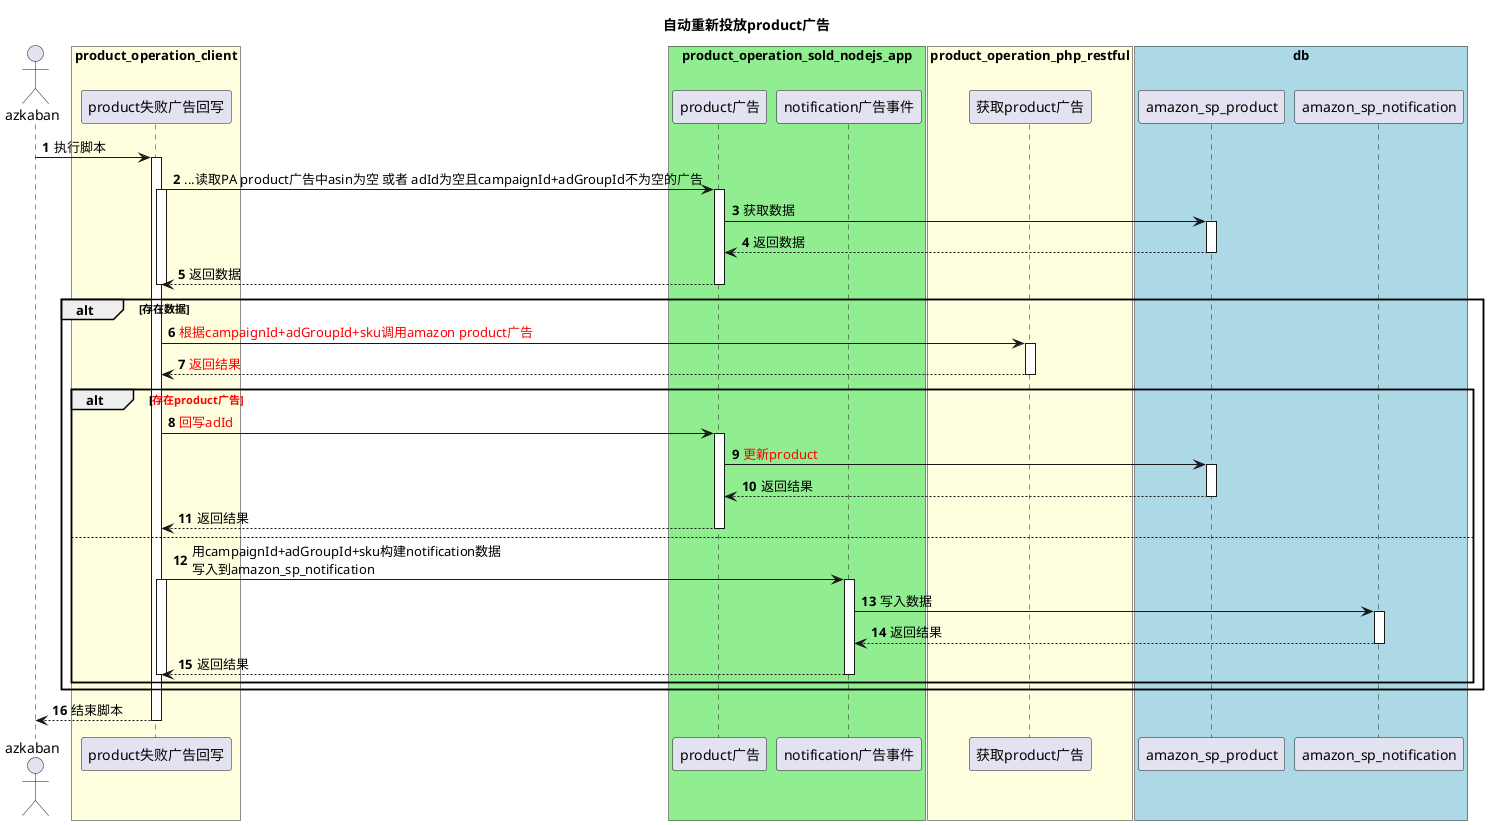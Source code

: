 @startuml
title 自动重新投放product广告
autonumber

actor "azkaban" as azkaban

box "product_operation_client" #lightYellow
participant "product失败广告回写" as t1
end box

box "product_operation_sold_nodejs_app" #lightGreen
participant "product广告" as t2
participant "notification广告事件" as t3
end box

box "product_operation_php_restful" #lightYellow
participant "获取product广告" as r1
end box

box "db" #lightBlue
participant "amazon_sp_product" as db
participant "amazon_sp_notification" as db1
end box

azkaban -> t1 : 执行脚本
activate t1

t1 -> t2 : ...读取PA product广告中asin为空 或者 adId为空且campaignId+adGroupId不为空的广告
activate t1

activate t2
t2 -> db : 获取数据
activate db
db --> t2 : 返回数据
deactivate db
t2 --> t1 :  返回数据
deactivate t2
deactivate t3
deactivate t1

alt 存在数据
t1 -> r1 : <color #red>根据campaignId+adGroupId+sku调用amazon product广告
activate r1
r1 --> t1 : <color #red>返回结果
deactivate r1

alt <color #red>存在product广告
t1 -> t2 : <color #red>回写adId
activate t2
t2 -> db : <color #red>更新product
activate db
db --> t2 : 返回结果
deactivate db
t2 --> t1 : 返回结果
deactivate t2

else
t1 -> t3 : 用campaignId+adGroupId+sku构建notification数据\n写入到amazon_sp_notification
activate t1
activate t3
t3 -> db1 : 写入数据
activate db1
db1 --> t3 : 返回结果
deactivate db1
t3--> t1 : 返回结果
deactivate t3
deactivate t1

end
end

t1 --> azkaban : 结束脚本
deactivate t1
@enduml